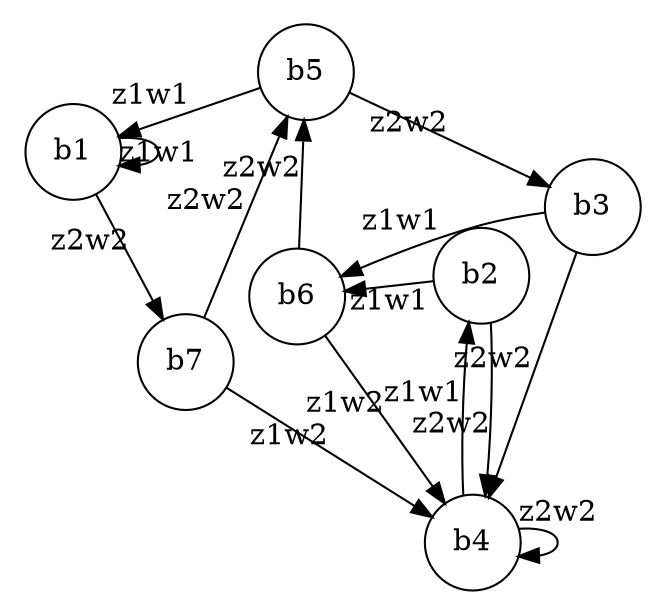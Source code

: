 digraph g {
  layout = fdp;
  overlap = false;
  splines = true;
  node [shape = circle];
  
  subgraph cluster_a1 {
    style = invis;
    b1 [label = <b1>];
  }

  subgraph cluster_a2 {
    style = invis;
    b2 [label = <b2>];
    b3 [label = <b3>];
  }
  
  subgraph cluster_a3 {
    style = invis;
    b4 [label = <b4>];
  }
  
  subgraph cluster_a4 {
    style = invis;
    b5 [label = <b5>];
  }
  
  subgraph cluster_a5 {
    style = invis;
    b6 [label = <b6>];
    b7 [label = <b7>];
  }
  
  b1 -> b1 [xlabel = <z1w1>];
  b5 -> b1 [xlabel = <z1w1>];
  
  b4 -> b2 [xlabel = <z1w1>];
  
  b5 -> b3 [xlabel = <z2w2>];
  
  b2 -> b4 [label = <z2w2>];
  b3 -> b4 [xlabel = <z2w2>];
  b4 -> b4 [xlabel = <z2w2>];
  b6 -> b4 [xlabel = <z1w2>];
  b7 -> b4 [xlabel = <z1w2>];
  
  b6 -> b5 [xlabel = <z2w2>];
  b7 -> b5 [xlabel = <z2w2>];
  
  b2 -> b6 [xlabel = <z1w1>];
  b3 -> b6 [xlabel = <z1w1>];
  
  b1 -> b7 [xlabel = <z2w2>];
}
